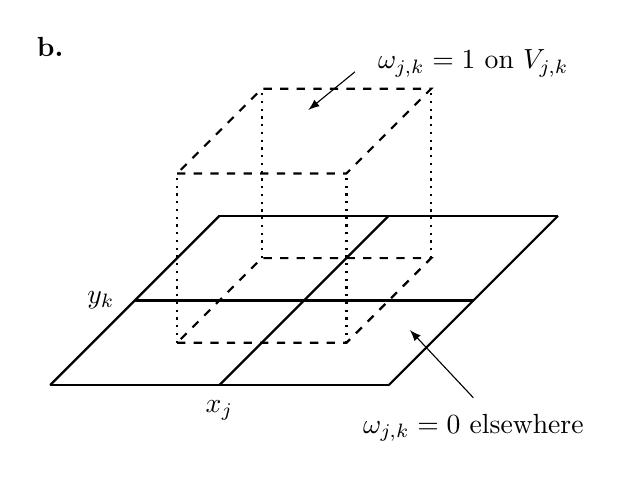 \begin{tikzpicture}[scale=8.6cm/16.0cm]
% min x = 0, max x = 12  so  width = 12 cm, but we pad
% 8.6cm is one-column width for J Glaciol
%\begin{tikzpicture}[scale=0.5]

  % strong grid around elements
  \draw[thick] (0,0) -- (8,0);
  \draw[thick] (2,2) -- (10,2);
  \draw[thick] (4,4) -- (12,4);
  \draw[thick] (0,0) -- (4,4);
  \draw[thick] (4,0) -- (8,4);
  \draw[thick] (8,0) -- (12,4);

  % dashed grid around control volume in base plane
  \draw[thick] (0,0) -- (8,0);

  % label element and control volume
  \def\lift{4};
  \draw[dashed, thick] (3,1) -- (7,1) -- (9,3) -- (5,3) -- cycle;
  \draw[dashed, thick] (3,1+\lift) -- (7,1+\lift) -- (9,3+\lift) -- (5,3+\lift) -- cycle;
  \draw[dotted, thick] (3,1) -- (3,1+\lift);
  \draw[dotted, thick] (7,1) -- (7,1+\lift);
  \draw[dotted, thick] (9,3) -- (9,3+\lift);
  \draw[dotted, thick] (5,3) -- (5,3+\lift);

  % annotate
  \draw (10,\lift+3.6) node {$\omega_{j,k}=1$ on $V_{j,k}$};
  \draw[-latex] (7.2,\lift+3.4) -- (6.1,\lift+2.5);
  \draw (10,-1.0) node {$\omega_{j,k}=0$ elsewhere};
  \draw[-latex] (10,-0.3) -- (8.5,1.3);

  % label center point
  \draw (4,-0.6) node {$x_j$};
  \draw (1.2,2) node {$y_k$};

  % label as "b"
  \tikzstyle{fontbf} = [font=\bf]
  \draw (0,8) node[fontbf] {b.};

\end{tikzpicture}
